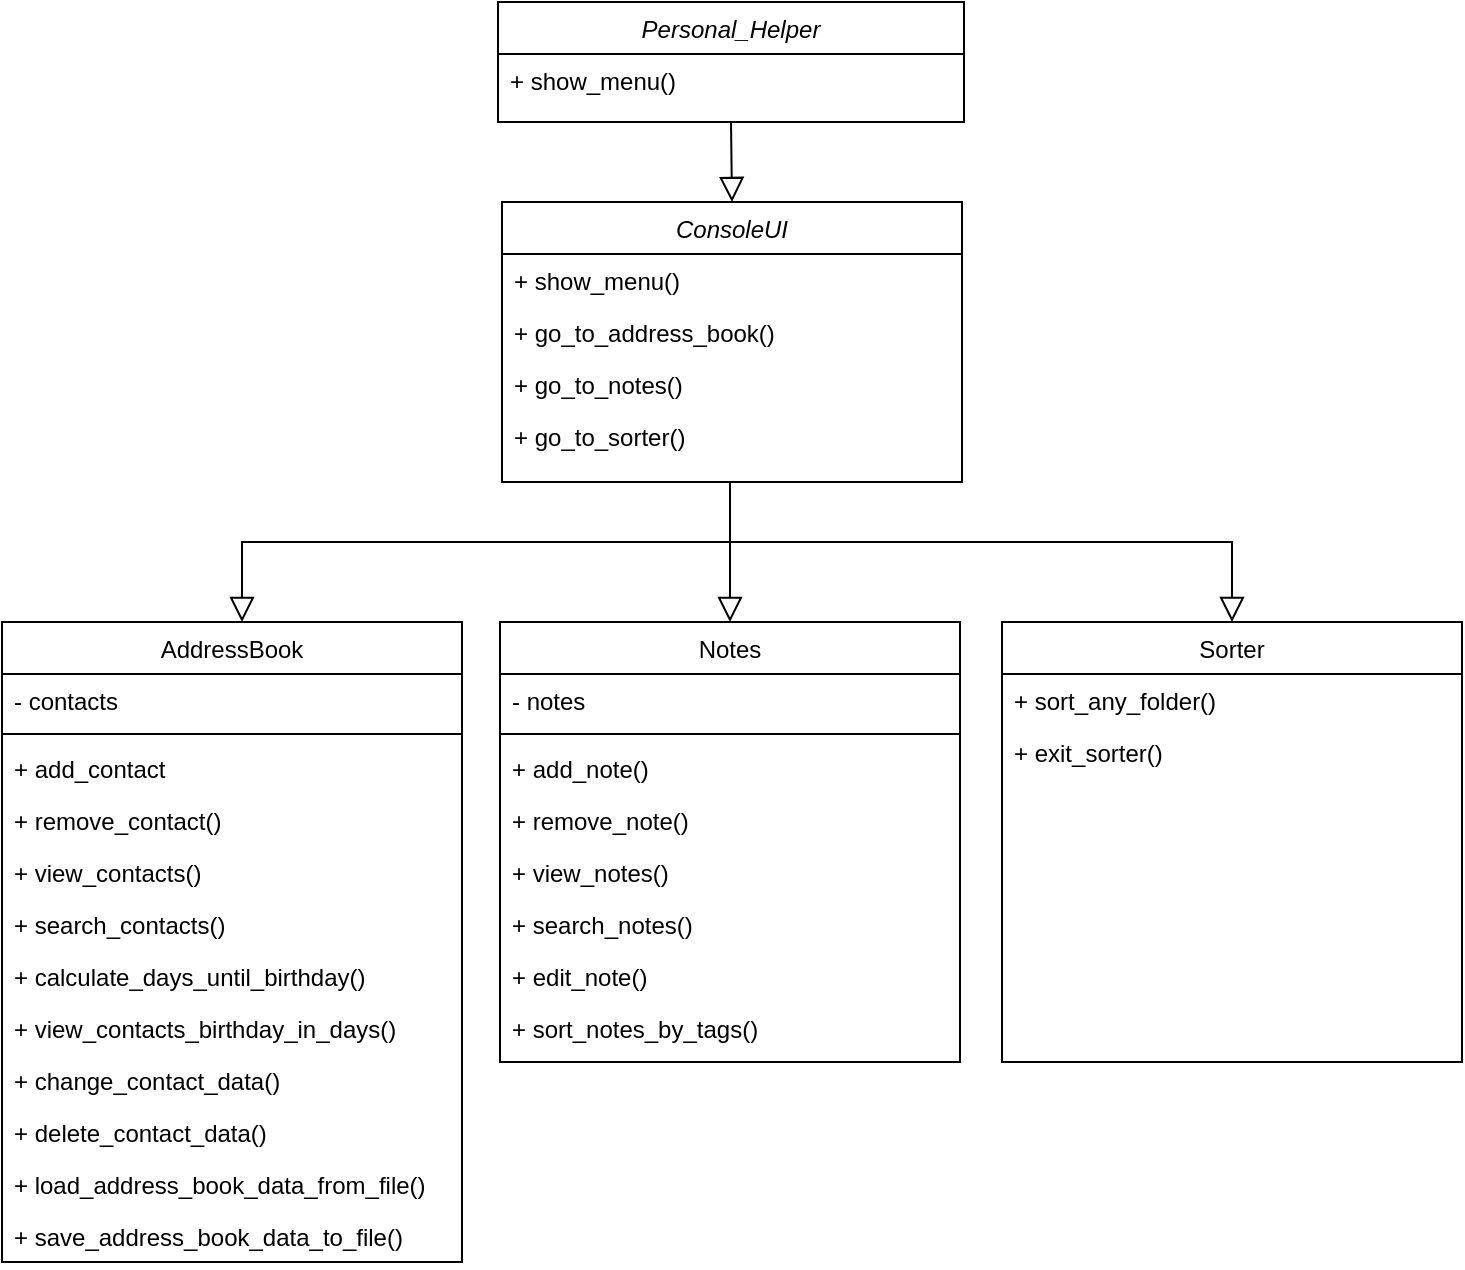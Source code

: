 <mxfile version="21.6.3" type="github">
  <diagram id="C5RBs43oDa-KdzZeNtuy" name="Page-1">
    <mxGraphModel dx="1020" dy="583" grid="1" gridSize="10" guides="1" tooltips="1" connect="1" arrows="1" fold="1" page="1" pageScale="1" pageWidth="827" pageHeight="1169" math="0" shadow="0">
      <root>
        <mxCell id="WIyWlLk6GJQsqaUBKTNV-0" />
        <mxCell id="WIyWlLk6GJQsqaUBKTNV-1" parent="WIyWlLk6GJQsqaUBKTNV-0" />
        <mxCell id="zkfFHV4jXpPFQw0GAbJ--0" value="Personal_Helper " style="swimlane;fontStyle=2;align=center;verticalAlign=top;childLayout=stackLayout;horizontal=1;startSize=26;horizontalStack=0;resizeParent=1;resizeLast=0;collapsible=1;marginBottom=0;rounded=0;shadow=0;strokeWidth=1;" parent="WIyWlLk6GJQsqaUBKTNV-1" vertex="1">
          <mxGeometry x="297" y="30" width="233" height="60" as="geometry">
            <mxRectangle x="230" y="140" width="160" height="26" as="alternateBounds" />
          </mxGeometry>
        </mxCell>
        <mxCell id="zkfFHV4jXpPFQw0GAbJ--1" value="+ show_menu()" style="text;align=left;verticalAlign=top;spacingLeft=4;spacingRight=4;overflow=hidden;rotatable=0;points=[[0,0.5],[1,0.5]];portConstraint=eastwest;" parent="zkfFHV4jXpPFQw0GAbJ--0" vertex="1">
          <mxGeometry y="26" width="233" height="24" as="geometry" />
        </mxCell>
        <mxCell id="zkfFHV4jXpPFQw0GAbJ--6" value="AddressBook" style="swimlane;fontStyle=0;align=center;verticalAlign=top;childLayout=stackLayout;horizontal=1;startSize=26;horizontalStack=0;resizeParent=1;resizeLast=0;collapsible=1;marginBottom=0;rounded=0;shadow=0;strokeWidth=1;" parent="WIyWlLk6GJQsqaUBKTNV-1" vertex="1">
          <mxGeometry x="49" y="340" width="230" height="320" as="geometry">
            <mxRectangle x="130" y="380" width="160" height="26" as="alternateBounds" />
          </mxGeometry>
        </mxCell>
        <mxCell id="zkfFHV4jXpPFQw0GAbJ--7" value="- contacts" style="text;align=left;verticalAlign=top;spacingLeft=4;spacingRight=4;overflow=hidden;rotatable=0;points=[[0,0.5],[1,0.5]];portConstraint=eastwest;" parent="zkfFHV4jXpPFQw0GAbJ--6" vertex="1">
          <mxGeometry y="26" width="230" height="26" as="geometry" />
        </mxCell>
        <mxCell id="zkfFHV4jXpPFQw0GAbJ--9" value="" style="line;html=1;strokeWidth=1;align=left;verticalAlign=middle;spacingTop=-1;spacingLeft=3;spacingRight=3;rotatable=0;labelPosition=right;points=[];portConstraint=eastwest;" parent="zkfFHV4jXpPFQw0GAbJ--6" vertex="1">
          <mxGeometry y="52" width="230" height="8" as="geometry" />
        </mxCell>
        <mxCell id="zkfFHV4jXpPFQw0GAbJ--11" value="+ add_contact" style="text;align=left;verticalAlign=top;spacingLeft=4;spacingRight=4;overflow=hidden;rotatable=0;points=[[0,0.5],[1,0.5]];portConstraint=eastwest;" parent="zkfFHV4jXpPFQw0GAbJ--6" vertex="1">
          <mxGeometry y="60" width="230" height="26" as="geometry" />
        </mxCell>
        <mxCell id="nsdZVN2fFes4apcq42Ir-17" value="+ remove_contact()" style="text;align=left;verticalAlign=top;spacingLeft=4;spacingRight=4;overflow=hidden;rotatable=0;points=[[0,0.5],[1,0.5]];portConstraint=eastwest;" vertex="1" parent="zkfFHV4jXpPFQw0GAbJ--6">
          <mxGeometry y="86" width="230" height="26" as="geometry" />
        </mxCell>
        <mxCell id="nsdZVN2fFes4apcq42Ir-18" value="+ view_contacts()" style="text;align=left;verticalAlign=top;spacingLeft=4;spacingRight=4;overflow=hidden;rotatable=0;points=[[0,0.5],[1,0.5]];portConstraint=eastwest;" vertex="1" parent="zkfFHV4jXpPFQw0GAbJ--6">
          <mxGeometry y="112" width="230" height="26" as="geometry" />
        </mxCell>
        <mxCell id="nsdZVN2fFes4apcq42Ir-26" value="+ search_contacts() " style="text;align=left;verticalAlign=top;spacingLeft=4;spacingRight=4;overflow=hidden;rotatable=0;points=[[0,0.5],[1,0.5]];portConstraint=eastwest;" vertex="1" parent="zkfFHV4jXpPFQw0GAbJ--6">
          <mxGeometry y="138" width="230" height="26" as="geometry" />
        </mxCell>
        <mxCell id="nsdZVN2fFes4apcq42Ir-25" value="+ calculate_days_until_birthday()" style="text;align=left;verticalAlign=top;spacingLeft=4;spacingRight=4;overflow=hidden;rotatable=0;points=[[0,0.5],[1,0.5]];portConstraint=eastwest;" vertex="1" parent="zkfFHV4jXpPFQw0GAbJ--6">
          <mxGeometry y="164" width="230" height="26" as="geometry" />
        </mxCell>
        <mxCell id="nsdZVN2fFes4apcq42Ir-27" value="+ view_contacts_birthday_in_days()" style="text;align=left;verticalAlign=top;spacingLeft=4;spacingRight=4;overflow=hidden;rotatable=0;points=[[0,0.5],[1,0.5]];portConstraint=eastwest;" vertex="1" parent="zkfFHV4jXpPFQw0GAbJ--6">
          <mxGeometry y="190" width="230" height="26" as="geometry" />
        </mxCell>
        <mxCell id="nsdZVN2fFes4apcq42Ir-28" value="+ change_contact_data()" style="text;align=left;verticalAlign=top;spacingLeft=4;spacingRight=4;overflow=hidden;rotatable=0;points=[[0,0.5],[1,0.5]];portConstraint=eastwest;" vertex="1" parent="zkfFHV4jXpPFQw0GAbJ--6">
          <mxGeometry y="216" width="230" height="26" as="geometry" />
        </mxCell>
        <mxCell id="nsdZVN2fFes4apcq42Ir-29" value="+ delete_contact_data()" style="text;align=left;verticalAlign=top;spacingLeft=4;spacingRight=4;overflow=hidden;rotatable=0;points=[[0,0.5],[1,0.5]];portConstraint=eastwest;" vertex="1" parent="zkfFHV4jXpPFQw0GAbJ--6">
          <mxGeometry y="242" width="230" height="26" as="geometry" />
        </mxCell>
        <mxCell id="nsdZVN2fFes4apcq42Ir-30" value="+ load_address_book_data_from_file()" style="text;align=left;verticalAlign=top;spacingLeft=4;spacingRight=4;overflow=hidden;rotatable=0;points=[[0,0.5],[1,0.5]];portConstraint=eastwest;" vertex="1" parent="zkfFHV4jXpPFQw0GAbJ--6">
          <mxGeometry y="268" width="230" height="26" as="geometry" />
        </mxCell>
        <mxCell id="nsdZVN2fFes4apcq42Ir-31" value="+ save_address_book_data_to_file()" style="text;align=left;verticalAlign=top;spacingLeft=4;spacingRight=4;overflow=hidden;rotatable=0;points=[[0,0.5],[1,0.5]];portConstraint=eastwest;" vertex="1" parent="zkfFHV4jXpPFQw0GAbJ--6">
          <mxGeometry y="294" width="230" height="26" as="geometry" />
        </mxCell>
        <mxCell id="S1clOx6bZgeHtwigI6ii-5" value="ConsoleUI " style="swimlane;fontStyle=2;align=center;verticalAlign=top;childLayout=stackLayout;horizontal=1;startSize=26;horizontalStack=0;resizeParent=1;resizeLast=0;collapsible=1;marginBottom=0;rounded=0;shadow=0;strokeWidth=1;" vertex="1" parent="WIyWlLk6GJQsqaUBKTNV-1">
          <mxGeometry x="299" y="130" width="230" height="140" as="geometry">
            <mxRectangle x="230" y="140" width="160" height="26" as="alternateBounds" />
          </mxGeometry>
        </mxCell>
        <mxCell id="S1clOx6bZgeHtwigI6ii-6" value="+ show_menu()" style="text;align=left;verticalAlign=top;spacingLeft=4;spacingRight=4;overflow=hidden;rotatable=0;points=[[0,0.5],[1,0.5]];portConstraint=eastwest;" vertex="1" parent="S1clOx6bZgeHtwigI6ii-5">
          <mxGeometry y="26" width="230" height="26" as="geometry" />
        </mxCell>
        <mxCell id="nsdZVN2fFes4apcq42Ir-20" value="+ go_to_address_book()" style="text;align=left;verticalAlign=top;spacingLeft=4;spacingRight=4;overflow=hidden;rotatable=0;points=[[0,0.5],[1,0.5]];portConstraint=eastwest;" vertex="1" parent="S1clOx6bZgeHtwigI6ii-5">
          <mxGeometry y="52" width="230" height="26" as="geometry" />
        </mxCell>
        <mxCell id="nsdZVN2fFes4apcq42Ir-19" value="+ go_to_notes()" style="text;align=left;verticalAlign=top;spacingLeft=4;spacingRight=4;overflow=hidden;rotatable=0;points=[[0,0.5],[1,0.5]];portConstraint=eastwest;" vertex="1" parent="S1clOx6bZgeHtwigI6ii-5">
          <mxGeometry y="78" width="230" height="26" as="geometry" />
        </mxCell>
        <mxCell id="nsdZVN2fFes4apcq42Ir-21" value="+ go_to_sorter()" style="text;align=left;verticalAlign=top;spacingLeft=4;spacingRight=4;overflow=hidden;rotatable=0;points=[[0,0.5],[1,0.5]];portConstraint=eastwest;" vertex="1" parent="S1clOx6bZgeHtwigI6ii-5">
          <mxGeometry y="104" width="230" height="26" as="geometry" />
        </mxCell>
        <mxCell id="nsdZVN2fFes4apcq42Ir-5" value="" style="endArrow=block;endSize=10;endFill=0;shadow=0;strokeWidth=1;rounded=0;edgeStyle=elbowEdgeStyle;elbow=horizontal;" edge="1" parent="WIyWlLk6GJQsqaUBKTNV-1">
          <mxGeometry width="160" relative="1" as="geometry">
            <mxPoint x="419" y="300" as="sourcePoint" />
            <mxPoint x="169" y="340" as="targetPoint" />
            <Array as="points">
              <mxPoint x="169" y="304" />
              <mxPoint x="169" y="264" />
            </Array>
          </mxGeometry>
        </mxCell>
        <mxCell id="nsdZVN2fFes4apcq42Ir-13" value="" style="endArrow=block;endSize=10;endFill=0;shadow=0;strokeWidth=1;rounded=0;edgeStyle=elbowEdgeStyle;elbow=vertical;exitX=0.5;exitY=1;exitDx=0;exitDy=0;entryX=0.5;entryY=0;entryDx=0;entryDy=0;" edge="1" parent="WIyWlLk6GJQsqaUBKTNV-1" source="S1clOx6bZgeHtwigI6ii-5" target="nsdZVN2fFes4apcq42Ir-32">
          <mxGeometry width="160" relative="1" as="geometry">
            <mxPoint x="420" y="270" as="sourcePoint" />
            <mxPoint x="420" y="330" as="targetPoint" />
            <Array as="points">
              <mxPoint x="430" y="270" />
            </Array>
          </mxGeometry>
        </mxCell>
        <mxCell id="nsdZVN2fFes4apcq42Ir-14" value="" style="endArrow=block;endSize=10;endFill=0;shadow=0;strokeWidth=1;rounded=0;edgeStyle=elbowEdgeStyle;elbow=vertical;entryX=0.5;entryY=0;entryDx=0;entryDy=0;" edge="1" parent="WIyWlLk6GJQsqaUBKTNV-1" target="nsdZVN2fFes4apcq42Ir-45">
          <mxGeometry width="160" relative="1" as="geometry">
            <mxPoint x="419" y="300" as="sourcePoint" />
            <mxPoint x="749" y="300" as="targetPoint" />
            <Array as="points">
              <mxPoint x="619" y="300" />
            </Array>
          </mxGeometry>
        </mxCell>
        <mxCell id="nsdZVN2fFes4apcq42Ir-15" value="" style="endArrow=block;endSize=10;endFill=0;shadow=0;strokeWidth=1;rounded=0;elbow=vertical;exitX=0.5;exitY=1;exitDx=0;exitDy=0;entryX=0.5;entryY=0;entryDx=0;entryDy=0;" edge="1" parent="WIyWlLk6GJQsqaUBKTNV-1" source="zkfFHV4jXpPFQw0GAbJ--0" target="S1clOx6bZgeHtwigI6ii-5">
          <mxGeometry width="160" relative="1" as="geometry">
            <mxPoint x="424" y="200" as="sourcePoint" />
            <mxPoint x="414" y="120" as="targetPoint" />
          </mxGeometry>
        </mxCell>
        <mxCell id="nsdZVN2fFes4apcq42Ir-32" value="Notes" style="swimlane;fontStyle=0;align=center;verticalAlign=top;childLayout=stackLayout;horizontal=1;startSize=26;horizontalStack=0;resizeParent=1;resizeLast=0;collapsible=1;marginBottom=0;rounded=0;shadow=0;strokeWidth=1;" vertex="1" parent="WIyWlLk6GJQsqaUBKTNV-1">
          <mxGeometry x="298" y="340" width="230" height="220" as="geometry">
            <mxRectangle x="130" y="380" width="160" height="26" as="alternateBounds" />
          </mxGeometry>
        </mxCell>
        <mxCell id="nsdZVN2fFes4apcq42Ir-33" value="- notes" style="text;align=left;verticalAlign=top;spacingLeft=4;spacingRight=4;overflow=hidden;rotatable=0;points=[[0,0.5],[1,0.5]];portConstraint=eastwest;" vertex="1" parent="nsdZVN2fFes4apcq42Ir-32">
          <mxGeometry y="26" width="230" height="26" as="geometry" />
        </mxCell>
        <mxCell id="nsdZVN2fFes4apcq42Ir-34" value="" style="line;html=1;strokeWidth=1;align=left;verticalAlign=middle;spacingTop=-1;spacingLeft=3;spacingRight=3;rotatable=0;labelPosition=right;points=[];portConstraint=eastwest;" vertex="1" parent="nsdZVN2fFes4apcq42Ir-32">
          <mxGeometry y="52" width="230" height="8" as="geometry" />
        </mxCell>
        <mxCell id="nsdZVN2fFes4apcq42Ir-35" value="+ add_note()" style="text;align=left;verticalAlign=top;spacingLeft=4;spacingRight=4;overflow=hidden;rotatable=0;points=[[0,0.5],[1,0.5]];portConstraint=eastwest;" vertex="1" parent="nsdZVN2fFes4apcq42Ir-32">
          <mxGeometry y="60" width="230" height="26" as="geometry" />
        </mxCell>
        <mxCell id="nsdZVN2fFes4apcq42Ir-36" value="+ remove_note()" style="text;align=left;verticalAlign=top;spacingLeft=4;spacingRight=4;overflow=hidden;rotatable=0;points=[[0,0.5],[1,0.5]];portConstraint=eastwest;" vertex="1" parent="nsdZVN2fFes4apcq42Ir-32">
          <mxGeometry y="86" width="230" height="26" as="geometry" />
        </mxCell>
        <mxCell id="nsdZVN2fFes4apcq42Ir-37" value="+ view_notes()" style="text;align=left;verticalAlign=top;spacingLeft=4;spacingRight=4;overflow=hidden;rotatable=0;points=[[0,0.5],[1,0.5]];portConstraint=eastwest;" vertex="1" parent="nsdZVN2fFes4apcq42Ir-32">
          <mxGeometry y="112" width="230" height="26" as="geometry" />
        </mxCell>
        <mxCell id="nsdZVN2fFes4apcq42Ir-38" value="+ search_notes()" style="text;align=left;verticalAlign=top;spacingLeft=4;spacingRight=4;overflow=hidden;rotatable=0;points=[[0,0.5],[1,0.5]];portConstraint=eastwest;" vertex="1" parent="nsdZVN2fFes4apcq42Ir-32">
          <mxGeometry y="138" width="230" height="26" as="geometry" />
        </mxCell>
        <mxCell id="nsdZVN2fFes4apcq42Ir-39" value="+ edit_note()" style="text;align=left;verticalAlign=top;spacingLeft=4;spacingRight=4;overflow=hidden;rotatable=0;points=[[0,0.5],[1,0.5]];portConstraint=eastwest;" vertex="1" parent="nsdZVN2fFes4apcq42Ir-32">
          <mxGeometry y="164" width="230" height="26" as="geometry" />
        </mxCell>
        <mxCell id="nsdZVN2fFes4apcq42Ir-40" value="+ sort_notes_by_tags()" style="text;align=left;verticalAlign=top;spacingLeft=4;spacingRight=4;overflow=hidden;rotatable=0;points=[[0,0.5],[1,0.5]];portConstraint=eastwest;" vertex="1" parent="nsdZVN2fFes4apcq42Ir-32">
          <mxGeometry y="190" width="230" height="26" as="geometry" />
        </mxCell>
        <mxCell id="nsdZVN2fFes4apcq42Ir-45" value="Sorter" style="swimlane;fontStyle=0;align=center;verticalAlign=top;childLayout=stackLayout;horizontal=1;startSize=26;horizontalStack=0;resizeParent=1;resizeLast=0;collapsible=1;marginBottom=0;rounded=0;shadow=0;strokeWidth=1;" vertex="1" parent="WIyWlLk6GJQsqaUBKTNV-1">
          <mxGeometry x="549" y="340" width="230" height="220" as="geometry">
            <mxRectangle x="130" y="380" width="160" height="26" as="alternateBounds" />
          </mxGeometry>
        </mxCell>
        <mxCell id="nsdZVN2fFes4apcq42Ir-48" value="+ sort_any_folder()" style="text;align=left;verticalAlign=top;spacingLeft=4;spacingRight=4;overflow=hidden;rotatable=0;points=[[0,0.5],[1,0.5]];portConstraint=eastwest;" vertex="1" parent="nsdZVN2fFes4apcq42Ir-45">
          <mxGeometry y="26" width="230" height="26" as="geometry" />
        </mxCell>
        <mxCell id="nsdZVN2fFes4apcq42Ir-49" value="+ exit_sorter()" style="text;align=left;verticalAlign=top;spacingLeft=4;spacingRight=4;overflow=hidden;rotatable=0;points=[[0,0.5],[1,0.5]];portConstraint=eastwest;" vertex="1" parent="nsdZVN2fFes4apcq42Ir-45">
          <mxGeometry y="52" width="230" height="26" as="geometry" />
        </mxCell>
      </root>
    </mxGraphModel>
  </diagram>
</mxfile>
